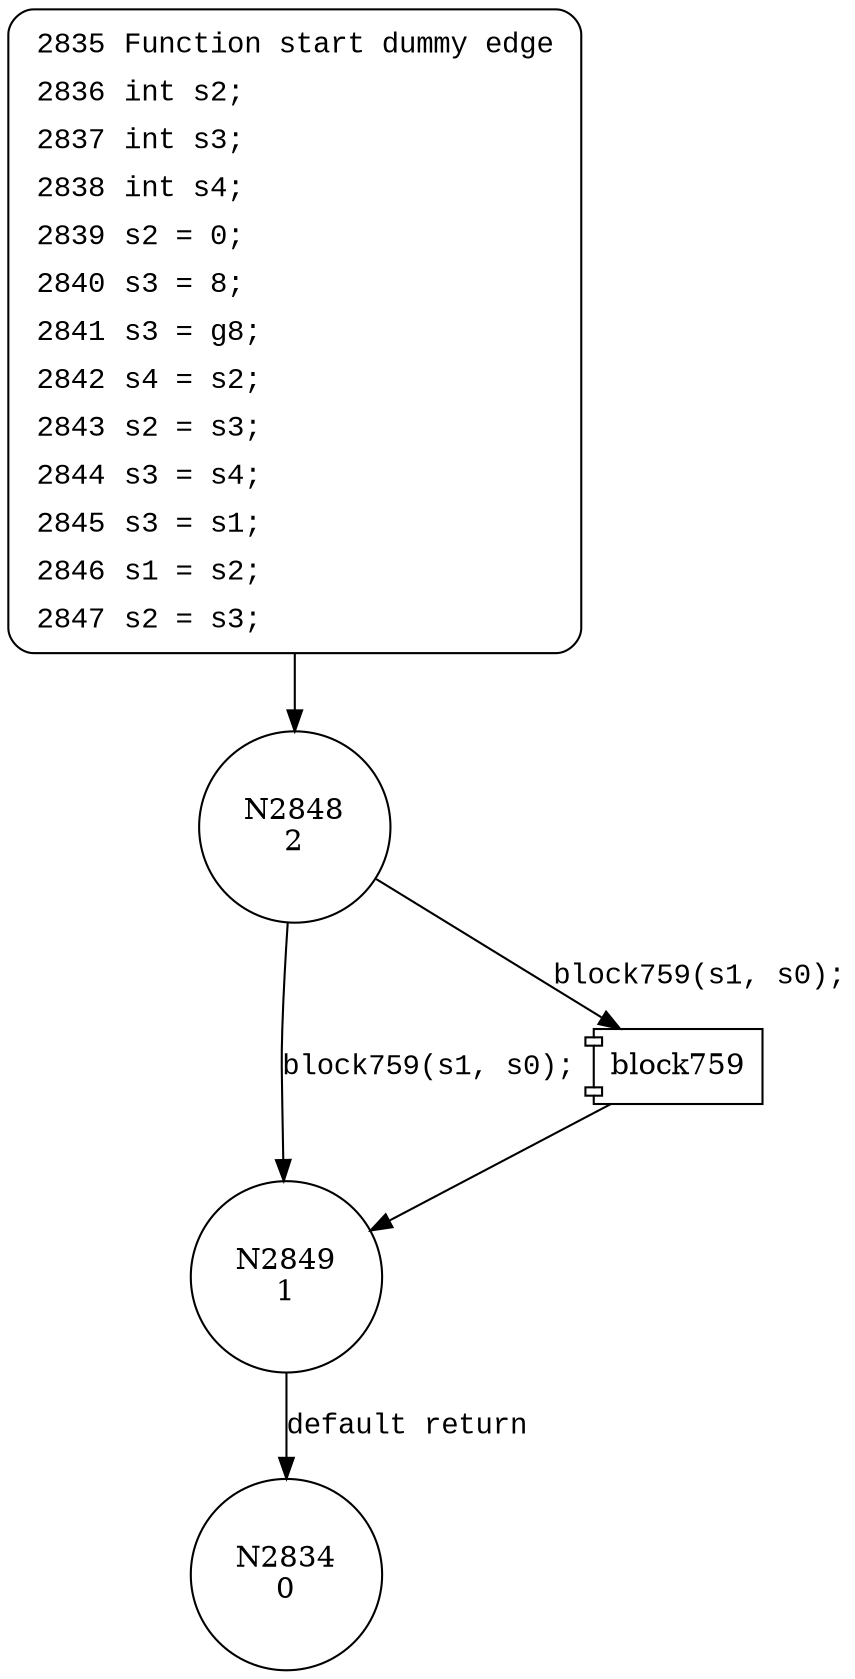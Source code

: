 digraph block2863 {
2848 [shape="circle" label="N2848\n2"]
2849 [shape="circle" label="N2849\n1"]
2834 [shape="circle" label="N2834\n0"]
2835 [style="filled,bold" penwidth="1" fillcolor="white" fontname="Courier New" shape="Mrecord" label=<<table border="0" cellborder="0" cellpadding="3" bgcolor="white"><tr><td align="right">2835</td><td align="left">Function start dummy edge</td></tr><tr><td align="right">2836</td><td align="left">int s2;</td></tr><tr><td align="right">2837</td><td align="left">int s3;</td></tr><tr><td align="right">2838</td><td align="left">int s4;</td></tr><tr><td align="right">2839</td><td align="left">s2 = 0;</td></tr><tr><td align="right">2840</td><td align="left">s3 = 8;</td></tr><tr><td align="right">2841</td><td align="left">s3 = g8;</td></tr><tr><td align="right">2842</td><td align="left">s4 = s2;</td></tr><tr><td align="right">2843</td><td align="left">s2 = s3;</td></tr><tr><td align="right">2844</td><td align="left">s3 = s4;</td></tr><tr><td align="right">2845</td><td align="left">s3 = s1;</td></tr><tr><td align="right">2846</td><td align="left">s1 = s2;</td></tr><tr><td align="right">2847</td><td align="left">s2 = s3;</td></tr></table>>]
2835 -> 2848[label=""]
100059 [shape="component" label="block759"]
2848 -> 100059 [label="block759(s1, s0);" fontname="Courier New"]
100059 -> 2849 [label="" fontname="Courier New"]
2848 -> 2849 [label="block759(s1, s0);" fontname="Courier New"]
2849 -> 2834 [label="default return" fontname="Courier New"]
}